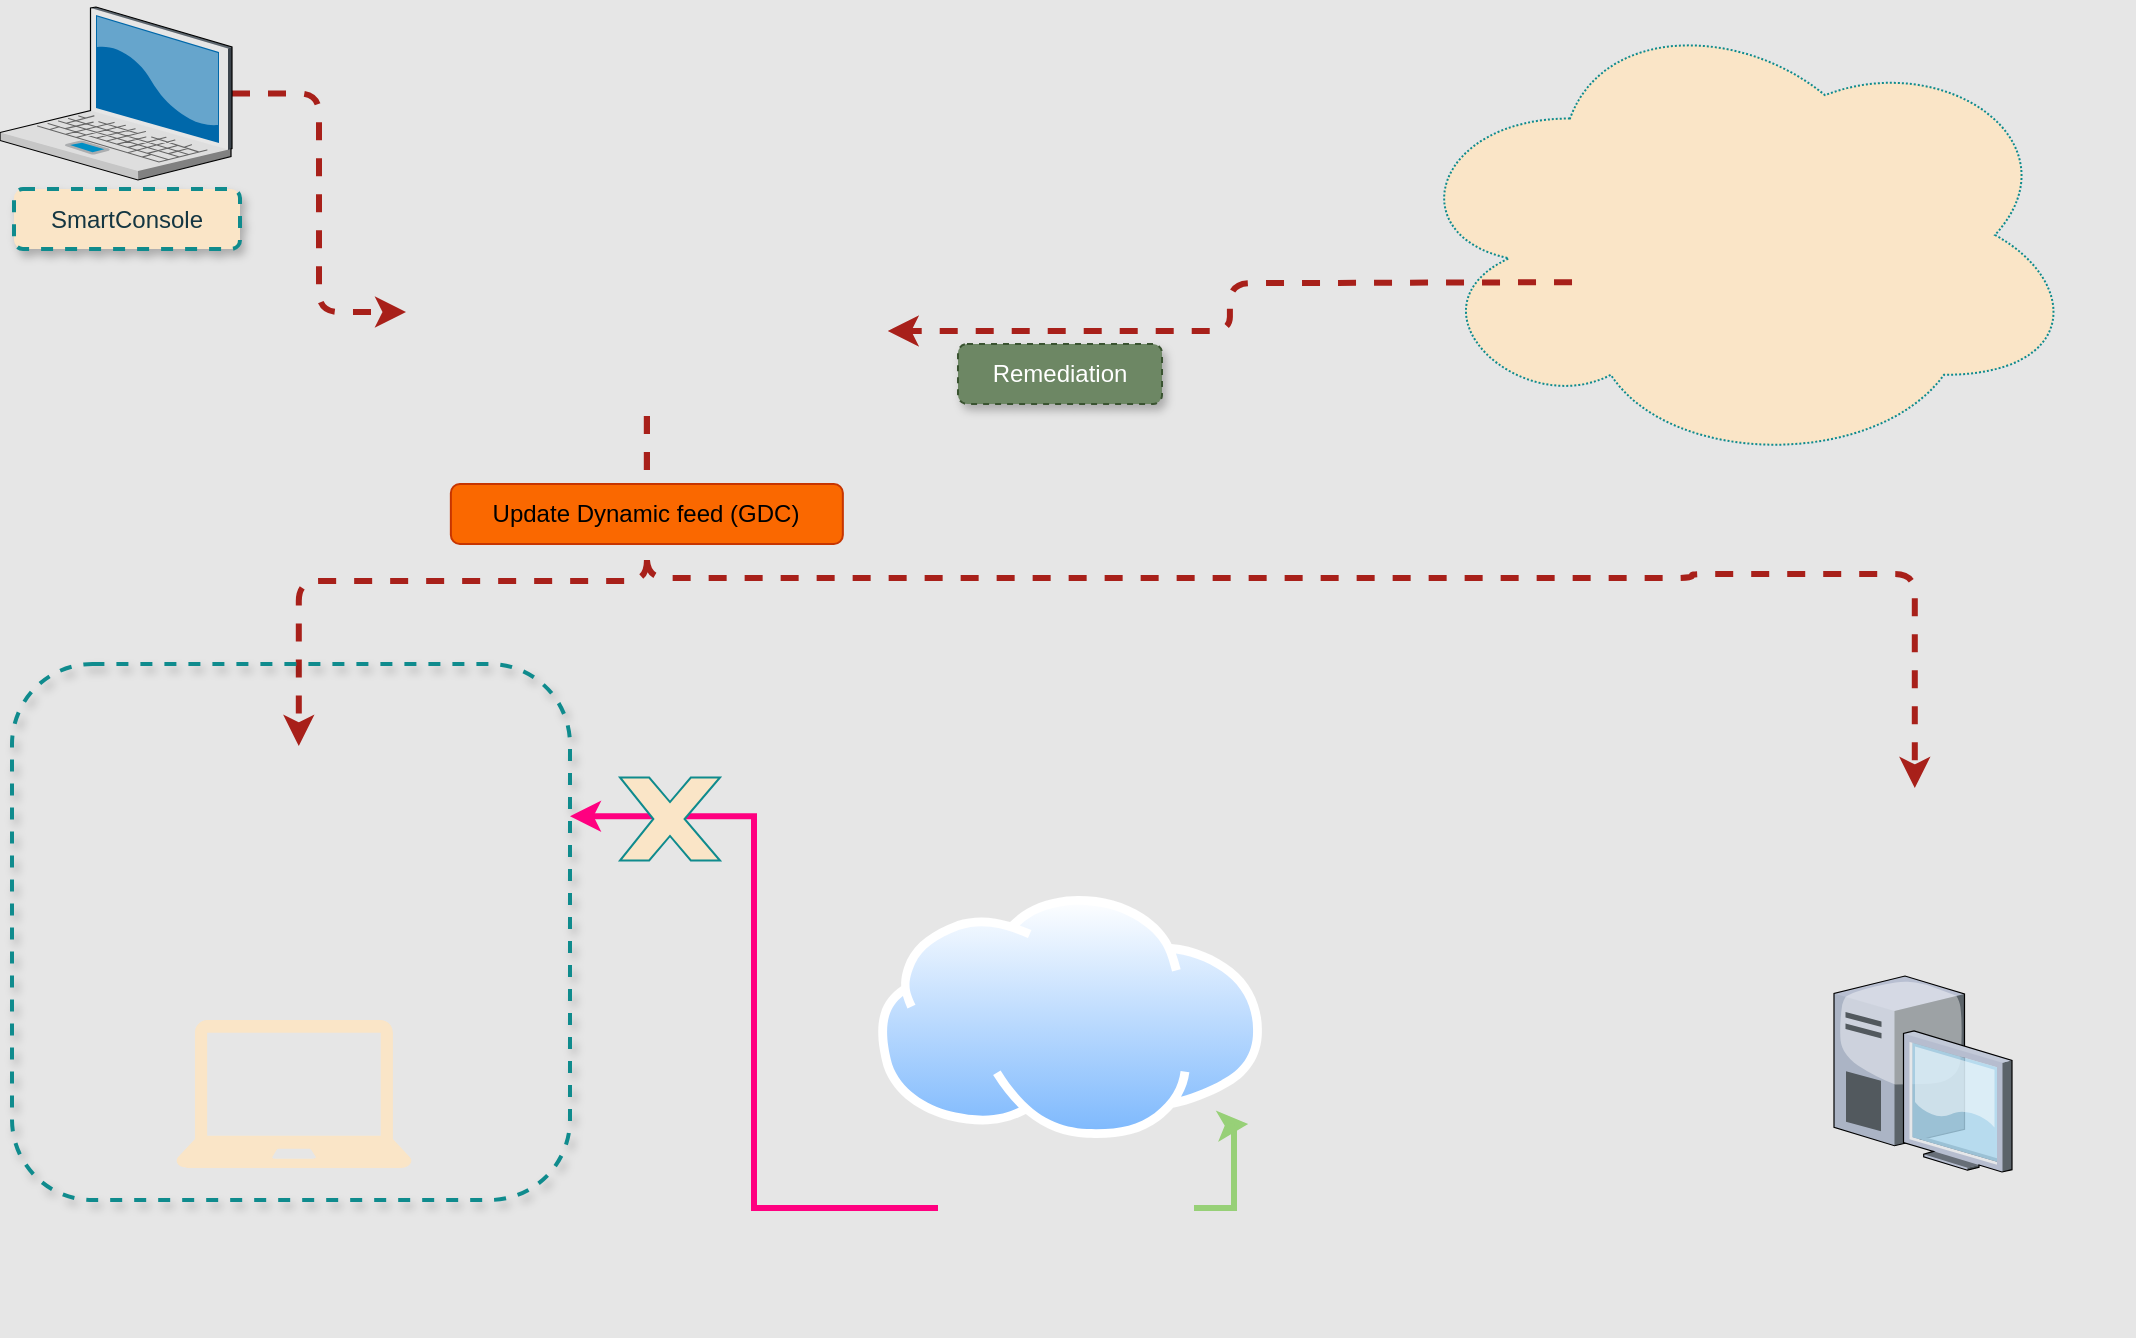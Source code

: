 <mxfile version="25.0.1" pages="2">
  <diagram id="uQYD31yq-4Laes8NNpM_" name="Page-1">
    <mxGraphModel grid="0" page="0" gridSize="10" guides="1" tooltips="1" connect="1" arrows="1" fold="1" pageScale="1" pageWidth="850" pageHeight="1100" background="#E6E6E6" math="0" shadow="0">
      <root>
        <mxCell id="0" />
        <mxCell id="1" parent="0" />
        <mxCell id="0js_dUYbdjgLU5IcfHaZ-28" style="edgeStyle=orthogonalEdgeStyle;rounded=1;orthogonalLoop=1;jettySize=auto;html=1;dashed=1;strokeColor=#A8201A;strokeWidth=3;labelBackgroundColor=none;fontColor=default;" edge="1" parent="1" source="0js_dUYbdjgLU5IcfHaZ-3" target="0js_dUYbdjgLU5IcfHaZ-4">
          <mxGeometry relative="1" as="geometry" />
        </mxCell>
        <mxCell id="0js_dUYbdjgLU5IcfHaZ-29" style="edgeStyle=orthogonalEdgeStyle;rounded=1;orthogonalLoop=1;jettySize=auto;html=1;dashed=1;strokeColor=#A8201A;strokeWidth=3;entryX=0.5;entryY=0;entryDx=0;entryDy=0;labelBackgroundColor=none;fontColor=default;" edge="1" parent="1" source="0js_dUYbdjgLU5IcfHaZ-3" target="0js_dUYbdjgLU5IcfHaZ-9">
          <mxGeometry relative="1" as="geometry">
            <Array as="points">
              <mxPoint x="200" y="359" />
              <mxPoint x="722" y="359" />
              <mxPoint x="722" y="357" />
              <mxPoint x="833" y="357" />
            </Array>
          </mxGeometry>
        </mxCell>
        <mxCell id="0js_dUYbdjgLU5IcfHaZ-3" value="" style="shape=image;verticalLabelPosition=bottom;labelBackgroundColor=none;verticalAlign=top;aspect=fixed;imageAspect=0;image=https://www.checkpoint.com/wp-content/uploads/smart-1-hero-image-1-2-new.png;rounded=1;fillColor=#FAE5C7;strokeColor=#0F8B8D;fontColor=#143642;" vertex="1" parent="1">
          <mxGeometry x="79" y="108" width="240.87" height="170" as="geometry" />
        </mxCell>
        <mxCell id="0js_dUYbdjgLU5IcfHaZ-4" value="" style="shape=image;verticalLabelPosition=bottom;labelBackgroundColor=none;verticalAlign=top;aspect=fixed;imageAspect=0;image=https://tchk.net/wp-content/uploads/2019/04/small-midsize-enterprise-6800-hero-image-1.png;rounded=1;fillColor=#FAE5C7;strokeColor=#0F8B8D;fontColor=#143642;" vertex="1" parent="1">
          <mxGeometry x="-78.28" y="443" width="207.43" height="73" as="geometry" />
        </mxCell>
        <mxCell id="0js_dUYbdjgLU5IcfHaZ-9" value="" style="shape=image;verticalLabelPosition=bottom;labelBackgroundColor=none;verticalAlign=top;aspect=fixed;imageAspect=0;image=https://static.tildacdn.com/tild6561-3766-4234-b366-356363343934/image.png;rounded=1;fillColor=#FAE5C7;strokeColor=#0F8B8D;fontColor=#143642;" vertex="1" parent="1">
          <mxGeometry x="724" y="464" width="218.8" height="77" as="geometry" />
        </mxCell>
        <mxCell id="0js_dUYbdjgLU5IcfHaZ-12" value="" style="ellipse;shape=cloud;whiteSpace=wrap;html=1;dashed=1;dashPattern=1 1;rounded=1;labelBackgroundColor=none;fillColor=#FAE5C7;strokeColor=#0F8B8D;fontColor=#143642;" vertex="1" parent="1">
          <mxGeometry x="576" y="71" width="340" height="233" as="geometry" />
        </mxCell>
        <mxCell id="0js_dUYbdjgLU5IcfHaZ-32" style="edgeStyle=orthogonalEdgeStyle;rounded=1;orthogonalLoop=1;jettySize=auto;html=1;entryX=0;entryY=0.694;entryDx=0;entryDy=0;entryPerimeter=0;dashed=1;strokeColor=#A8201A;strokeWidth=3;labelBackgroundColor=none;fontColor=default;" edge="1" parent="1" source="0js_dUYbdjgLU5IcfHaZ-13" target="0js_dUYbdjgLU5IcfHaZ-3">
          <mxGeometry relative="1" as="geometry" />
        </mxCell>
        <mxCell id="0js_dUYbdjgLU5IcfHaZ-13" value="" style="verticalLabelPosition=bottom;aspect=fixed;html=1;verticalAlign=top;strokeColor=none;align=center;outlineConnect=0;shape=mxgraph.citrix.laptop_2;rounded=1;labelBackgroundColor=none;fillColor=#FAE5C7;fontColor=#143642;" vertex="1" parent="1">
          <mxGeometry x="-124" y="73.5" width="116" height="86.5" as="geometry" />
        </mxCell>
        <mxCell id="0js_dUYbdjgLU5IcfHaZ-14" value="" style="pointerEvents=1;shadow=0;dashed=0;html=1;strokeColor=none;fillColor=#FAE5C7;labelPosition=center;verticalLabelPosition=bottom;verticalAlign=top;outlineConnect=0;align=center;shape=mxgraph.office.devices.laptop;rounded=1;labelBackgroundColor=none;fontColor=#143642;" vertex="1" parent="1">
          <mxGeometry x="-36" y="580" width="118" height="74" as="geometry" />
        </mxCell>
        <mxCell id="0js_dUYbdjgLU5IcfHaZ-16" value="" style="verticalLabelPosition=bottom;aspect=fixed;html=1;verticalAlign=top;strokeColor=none;align=center;outlineConnect=0;shape=mxgraph.citrix.desktop;rounded=1;labelBackgroundColor=none;fillColor=#FAE5C7;fontColor=#143642;" vertex="1" parent="1">
          <mxGeometry x="793" y="558" width="89" height="98" as="geometry" />
        </mxCell>
        <mxCell id="0js_dUYbdjgLU5IcfHaZ-30" value="" style="whiteSpace=wrap;html=1;fillColor=none;fontColor=#143642;strokeColor=#0F8B8D;dashed=1;strokeWidth=2;shadow=1;rounded=1;glass=0;labelBackgroundColor=none;" vertex="1" parent="1">
          <mxGeometry x="-118" y="402" width="279" height="268" as="geometry" />
        </mxCell>
        <mxCell id="0js_dUYbdjgLU5IcfHaZ-26" style="edgeStyle=orthogonalEdgeStyle;rounded=1;orthogonalLoop=1;jettySize=auto;html=1;entryX=1;entryY=0.75;entryDx=0;entryDy=0;strokeWidth=3;dashed=1;strokeColor=#A8201A;labelBackgroundColor=none;fontColor=default;" edge="1" parent="1" target="0js_dUYbdjgLU5IcfHaZ-3">
          <mxGeometry relative="1" as="geometry">
            <mxPoint x="662.01" y="211.091" as="sourcePoint" />
          </mxGeometry>
        </mxCell>
        <mxCell id="0js_dUYbdjgLU5IcfHaZ-27" value="Remediation" style="text;strokeColor=#3A5431;align=center;fillColor=#6d8764;html=1;verticalAlign=middle;whiteSpace=wrap;rounded=1;fontColor=#ffffff;glass=0;shadow=1;dashed=1;labelBackgroundColor=none;" vertex="1" parent="1">
          <mxGeometry x="355" y="242" width="102" height="30" as="geometry" />
        </mxCell>
        <mxCell id="0js_dUYbdjgLU5IcfHaZ-31" style="edgeStyle=orthogonalEdgeStyle;rounded=1;orthogonalLoop=1;jettySize=auto;html=1;exitX=0.5;exitY=1;exitDx=0;exitDy=0;dashed=1;strokeColor=#A8201A;strokeWidth=3;labelBackgroundColor=none;fontColor=default;" edge="1" parent="1" source="0js_dUYbdjgLU5IcfHaZ-30" target="0js_dUYbdjgLU5IcfHaZ-30">
          <mxGeometry relative="1" as="geometry" />
        </mxCell>
        <mxCell id="0js_dUYbdjgLU5IcfHaZ-33" value="Update Dynamic feed (GDC)" style="text;strokeColor=#C73500;align=center;fillColor=#fa6800;html=1;verticalAlign=middle;whiteSpace=wrap;rounded=1;fontColor=#000000;labelBackgroundColor=none;" vertex="1" parent="1">
          <mxGeometry x="101.43" y="312" width="196" height="30" as="geometry" />
        </mxCell>
        <mxCell id="0js_dUYbdjgLU5IcfHaZ-35" value="SmartConsole" style="text;strokeColor=#0F8B8D;align=center;fillColor=#FAE5C7;html=1;verticalAlign=middle;whiteSpace=wrap;rounded=1;shadow=1;glass=0;dashed=1;strokeWidth=2;fontColor=#143642;labelBackgroundColor=none;" vertex="1" parent="1">
          <mxGeometry x="-117" y="164.5" width="113" height="30" as="geometry" />
        </mxCell>
        <mxCell id="0js_dUYbdjgLU5IcfHaZ-37" value="" style="aspect=fixed;perimeter=ellipsePerimeter;html=1;align=center;shadow=0;dashed=0;spacingTop=3;image;image=img/lib/active_directory/internet_cloud.svg;strokeColor=#0F8B8D;fontColor=#143642;fillColor=#FAE5C7;" vertex="1" parent="1">
          <mxGeometry x="315" y="518" width="192.06" height="121" as="geometry" />
        </mxCell>
        <mxCell id="0js_dUYbdjgLU5IcfHaZ-39" style="edgeStyle=orthogonalEdgeStyle;rounded=0;orthogonalLoop=1;jettySize=auto;html=1;entryX=1;entryY=0.284;entryDx=0;entryDy=0;entryPerimeter=0;strokeColor=#FF0080;fontColor=#143642;fillColor=#FAE5C7;strokeWidth=3;" edge="1" parent="1" source="0js_dUYbdjgLU5IcfHaZ-38" target="0js_dUYbdjgLU5IcfHaZ-30">
          <mxGeometry relative="1" as="geometry" />
        </mxCell>
        <mxCell id="0js_dUYbdjgLU5IcfHaZ-41" style="edgeStyle=orthogonalEdgeStyle;rounded=0;orthogonalLoop=1;jettySize=auto;html=1;entryX=0.004;entryY=0.276;entryDx=0;entryDy=0;entryPerimeter=0;strokeColor=#97D077;strokeWidth=3;fontColor=#143642;fillColor=#FAE5C7;" edge="1" parent="1" source="0js_dUYbdjgLU5IcfHaZ-38">
          <mxGeometry relative="1" as="geometry">
            <mxPoint x="500.116" y="631.968" as="targetPoint" />
          </mxGeometry>
        </mxCell>
        <mxCell id="0js_dUYbdjgLU5IcfHaZ-38" value="" style="shape=image;html=1;verticalAlign=top;verticalLabelPosition=bottom;labelBackgroundColor=#ffffff;imageAspect=0;aspect=fixed;image=https://cdn1.iconfinder.com/data/icons/competitive-strategy-and-corporate-training/512/564_Alert_antivirus_attack_computer_virus_cyber_spot_security-128.png;strokeColor=#0F8B8D;fontColor=#143642;fillColor=#FAE5C7;" vertex="1" parent="1">
          <mxGeometry x="345" y="610" width="128" height="128" as="geometry" />
        </mxCell>
        <mxCell id="0js_dUYbdjgLU5IcfHaZ-40" value="" style="verticalLabelPosition=bottom;verticalAlign=top;html=1;shape=mxgraph.basic.x;strokeColor=#0F8B8D;fontColor=#143642;fillColor=#FAE5C7;" vertex="1" parent="1">
          <mxGeometry x="186" y="458.75" width="50" height="41.5" as="geometry" />
        </mxCell>
      </root>
    </mxGraphModel>
  </diagram>
  <diagram name="Copy of Page-1" id="NHZLQZzWV_MSUtWp1JbF">
    <mxGraphModel grid="0" page="0" gridSize="10" guides="1" tooltips="1" connect="1" arrows="1" fold="1" pageScale="1" pageWidth="850" pageHeight="1100" background="#FFE6CC" math="0" shadow="0">
      <root>
        <mxCell id="YkCAvUSZ9yx-FJqL1pJG-0" />
        <mxCell id="YkCAvUSZ9yx-FJqL1pJG-1" parent="YkCAvUSZ9yx-FJqL1pJG-0" />
        <mxCell id="YkCAvUSZ9yx-FJqL1pJG-2" style="edgeStyle=orthogonalEdgeStyle;rounded=1;orthogonalLoop=1;jettySize=auto;html=1;dashed=1;strokeColor=#A8201A;strokeWidth=3;labelBackgroundColor=none;fontColor=default;entryX=0.756;entryY=0.322;entryDx=0;entryDy=0;entryPerimeter=0;" edge="1" parent="YkCAvUSZ9yx-FJqL1pJG-1" source="YkCAvUSZ9yx-FJqL1pJG-4" target="TIlER3Q7yyNOOXKQQlFM-1">
          <mxGeometry relative="1" as="geometry" />
        </mxCell>
        <mxCell id="YkCAvUSZ9yx-FJqL1pJG-4" value="" style="shape=image;verticalLabelPosition=bottom;labelBackgroundColor=none;verticalAlign=top;aspect=fixed;imageAspect=0;image=https://www.checkpoint.com/wp-content/uploads/smart-1-hero-image-1-2-new.png;rounded=1;fillColor=#FAE5C7;strokeColor=#0F8B8D;fontColor=#143642;" vertex="1" parent="YkCAvUSZ9yx-FJqL1pJG-1">
          <mxGeometry x="8" y="-84" width="240.87" height="170" as="geometry" />
        </mxCell>
        <mxCell id="YkCAvUSZ9yx-FJqL1pJG-5" value="" style="shape=image;verticalLabelPosition=bottom;labelBackgroundColor=none;verticalAlign=top;aspect=fixed;imageAspect=0;image=https://tchk.net/wp-content/uploads/2019/04/small-midsize-enterprise-6800-hero-image-1.png;rounded=1;fillColor=#FAE5C7;strokeColor=#0F8B8D;fontColor=#143642;" vertex="1" parent="YkCAvUSZ9yx-FJqL1pJG-1">
          <mxGeometry x="181.57" y="393" width="207.43" height="73" as="geometry" />
        </mxCell>
        <mxCell id="YkCAvUSZ9yx-FJqL1pJG-6" value="" style="shape=image;verticalLabelPosition=bottom;labelBackgroundColor=none;verticalAlign=top;aspect=fixed;imageAspect=0;image=https://static.tildacdn.com/tild6561-3766-4234-b366-356363343934/image.png;rounded=1;fillColor=#FAE5C7;strokeColor=#0F8B8D;fontColor=#143642;" vertex="1" parent="YkCAvUSZ9yx-FJqL1pJG-1">
          <mxGeometry x="516" y="101" width="218.8" height="77" as="geometry" />
        </mxCell>
        <mxCell id="YkCAvUSZ9yx-FJqL1pJG-8" style="edgeStyle=orthogonalEdgeStyle;rounded=1;orthogonalLoop=1;jettySize=auto;html=1;dashed=1;strokeColor=#A8201A;strokeWidth=3;labelBackgroundColor=none;fontColor=default;entryX=0.23;entryY=0.678;entryDx=0;entryDy=0;entryPerimeter=0;" edge="1" parent="YkCAvUSZ9yx-FJqL1pJG-1" source="YkCAvUSZ9yx-FJqL1pJG-9" target="TIlER3Q7yyNOOXKQQlFM-1">
          <mxGeometry relative="1" as="geometry">
            <Array as="points">
              <mxPoint x="199" y="244" />
              <mxPoint x="199" y="160" />
            </Array>
          </mxGeometry>
        </mxCell>
        <mxCell id="YkCAvUSZ9yx-FJqL1pJG-9" value="" style="verticalLabelPosition=bottom;aspect=fixed;html=1;verticalAlign=top;strokeColor=none;align=center;outlineConnect=0;shape=mxgraph.citrix.laptop_2;rounded=1;labelBackgroundColor=none;fillColor=#FAE5C7;fontColor=#143642;" vertex="1" parent="YkCAvUSZ9yx-FJqL1pJG-1">
          <mxGeometry x="-197" y="201" width="116" height="86.5" as="geometry" />
        </mxCell>
        <mxCell id="YkCAvUSZ9yx-FJqL1pJG-13" style="edgeStyle=orthogonalEdgeStyle;rounded=1;orthogonalLoop=1;jettySize=auto;html=1;entryX=0;entryY=0.678;entryDx=0;entryDy=0;strokeWidth=3;dashed=1;strokeColor=#000099;labelBackgroundColor=none;fontColor=default;entryPerimeter=0;exitX=0.765;exitY=0.422;exitDx=0;exitDy=0;exitPerimeter=0;" edge="1" parent="YkCAvUSZ9yx-FJqL1pJG-1" source="xBnKyqa4MQjcB01H2Jk9-5" target="YkCAvUSZ9yx-FJqL1pJG-18">
          <mxGeometry relative="1" as="geometry">
            <mxPoint x="662.01" y="211.091" as="sourcePoint" />
          </mxGeometry>
        </mxCell>
        <mxCell id="YkCAvUSZ9yx-FJqL1pJG-15" style="edgeStyle=orthogonalEdgeStyle;rounded=1;orthogonalLoop=1;jettySize=auto;html=1;exitX=0.5;exitY=1;exitDx=0;exitDy=0;dashed=1;strokeColor=#A8201A;strokeWidth=3;labelBackgroundColor=none;fontColor=default;" edge="1" parent="YkCAvUSZ9yx-FJqL1pJG-1">
          <mxGeometry relative="1" as="geometry">
            <mxPoint x="21.5" y="670" as="sourcePoint" />
            <mxPoint x="21.5" y="670" as="targetPoint" />
          </mxGeometry>
        </mxCell>
        <mxCell id="YkCAvUSZ9yx-FJqL1pJG-17" value="Windows Client" style="text;strokeColor=#0F8B8D;align=center;fillColor=#FAE5C7;html=1;verticalAlign=middle;whiteSpace=wrap;rounded=1;shadow=1;glass=0;dashed=1;strokeWidth=2;fontColor=#143642;labelBackgroundColor=none;gradientColor=none;" vertex="1" parent="YkCAvUSZ9yx-FJqL1pJG-1">
          <mxGeometry x="-191.28" y="297" width="113" height="30" as="geometry" />
        </mxCell>
        <mxCell id="YkCAvUSZ9yx-FJqL1pJG-18" value="" style="aspect=fixed;perimeter=ellipsePerimeter;html=1;align=center;shadow=0;dashed=0;spacingTop=3;image;image=img/lib/active_directory/internet_cloud.svg;strokeColor=#0F8B8D;fontColor=#143642;fillColor=#FAE5C7;" vertex="1" parent="YkCAvUSZ9yx-FJqL1pJG-1">
          <mxGeometry x="1051" y="-194" width="192.06" height="121" as="geometry" />
        </mxCell>
        <mxCell id="TIlER3Q7yyNOOXKQQlFM-0" value="" style="html=1;verticalLabelPosition=bottom;verticalAlign=top;outlineConnect=0;shadow=0;dashed=0;shape=mxgraph.rack.hpe_aruba.switches.j9772a_2530_48g_poeplus_switch;" vertex="1" parent="YkCAvUSZ9yx-FJqL1pJG-1">
          <mxGeometry x="389" y="341" width="142" height="15" as="geometry" />
        </mxCell>
        <mxCell id="TIlER3Q7yyNOOXKQQlFM-1" value="" style="html=1;verticalLabelPosition=bottom;verticalAlign=top;outlineConnect=0;shadow=0;dashed=0;shape=mxgraph.rack.hpe_aruba.switches.j9772a_2530_48g_poeplus_switch;" vertex="1" parent="YkCAvUSZ9yx-FJqL1pJG-1">
          <mxGeometry x="196" y="149.5" width="142" height="15" as="geometry" />
        </mxCell>
        <mxCell id="xBnKyqa4MQjcB01H2Jk9-0" style="edgeStyle=orthogonalEdgeStyle;rounded=1;orthogonalLoop=1;jettySize=auto;html=1;entryX=0.101;entryY=0.831;entryDx=0;entryDy=0;entryPerimeter=0;dashed=1;strokeColor=#A8201A;strokeWidth=3;labelBackgroundColor=none;fontColor=default;exitX=0.878;exitY=0.5;exitDx=0;exitDy=0;exitPerimeter=0;" edge="1" parent="YkCAvUSZ9yx-FJqL1pJG-1" source="TIlER3Q7yyNOOXKQQlFM-1" target="YkCAvUSZ9yx-FJqL1pJG-6">
          <mxGeometry relative="1" as="geometry">
            <mxPoint x="318" y="23" as="sourcePoint" />
            <mxPoint x="666" y="-59" as="targetPoint" />
            <Array as="points">
              <mxPoint x="449" y="157" />
              <mxPoint x="449" y="200" />
              <mxPoint x="538" y="200" />
            </Array>
          </mxGeometry>
        </mxCell>
        <mxCell id="xBnKyqa4MQjcB01H2Jk9-1" style="edgeStyle=orthogonalEdgeStyle;rounded=1;orthogonalLoop=1;jettySize=auto;html=1;entryX=0.42;entryY=0.711;entryDx=0;entryDy=0;entryPerimeter=0;dashed=1;strokeColor=#6c8ebf;strokeWidth=3;labelBackgroundColor=none;fontColor=default;exitX=0.492;exitY=0.652;exitDx=0;exitDy=0;exitPerimeter=0;fillColor=#dae8fc;" edge="1" parent="YkCAvUSZ9yx-FJqL1pJG-1" source="DfqtsoGte6MF7FXc4RF3-7" target="TIlER3Q7yyNOOXKQQlFM-0">
          <mxGeometry relative="1" as="geometry">
            <mxPoint x="266.57" y="413" as="sourcePoint" />
            <mxPoint x="324" y="287.5" as="targetPoint" />
          </mxGeometry>
        </mxCell>
        <mxCell id="DfqtsoGte6MF7FXc4RF3-8" value="" style="edgeStyle=orthogonalEdgeStyle;rounded=0;orthogonalLoop=1;jettySize=auto;html=1;" edge="1" parent="YkCAvUSZ9yx-FJqL1pJG-1" source="xBnKyqa4MQjcB01H2Jk9-2">
          <mxGeometry relative="1" as="geometry">
            <mxPoint x="227.667" y="463" as="targetPoint" />
          </mxGeometry>
        </mxCell>
        <mxCell id="xBnKyqa4MQjcB01H2Jk9-2" value="Windows Server 2022" style="text;strokeColor=#23445d;align=center;fillColor=#bac8d3;html=1;verticalAlign=middle;whiteSpace=wrap;rounded=1;shadow=1;glass=0;dashed=1;strokeWidth=2;labelBackgroundColor=none;" vertex="1" parent="YkCAvUSZ9yx-FJqL1pJG-1">
          <mxGeometry x="160.57" y="471" width="134" height="30" as="geometry" />
        </mxCell>
        <mxCell id="xBnKyqa4MQjcB01H2Jk9-4" style="edgeStyle=orthogonalEdgeStyle;rounded=1;orthogonalLoop=1;jettySize=auto;html=1;dashed=1;strokeColor=#6c8ebf;strokeWidth=3;labelBackgroundColor=none;fontColor=default;exitX=0.589;exitY=0.356;exitDx=0;exitDy=0;exitPerimeter=0;fillColor=#dae8fc;entryX=0.338;entryY=0.779;entryDx=0;entryDy=0;entryPerimeter=0;" edge="1" parent="YkCAvUSZ9yx-FJqL1pJG-1" source="TIlER3Q7yyNOOXKQQlFM-0" target="YkCAvUSZ9yx-FJqL1pJG-6">
          <mxGeometry relative="1" as="geometry">
            <mxPoint x="21" y="460" as="sourcePoint" />
            <mxPoint x="433" y="230" as="targetPoint" />
          </mxGeometry>
        </mxCell>
        <mxCell id="xBnKyqa4MQjcB01H2Jk9-5" value="" style="html=1;verticalLabelPosition=bottom;verticalAlign=top;outlineConnect=0;shadow=0;dashed=0;shape=mxgraph.rack.hpe_aruba.switches.j9772a_2530_48g_poeplus_switch;" vertex="1" parent="YkCAvUSZ9yx-FJqL1pJG-1">
          <mxGeometry x="845" y="43" width="142" height="15" as="geometry" />
        </mxCell>
        <mxCell id="xBnKyqa4MQjcB01H2Jk9-6" style="edgeStyle=orthogonalEdgeStyle;rounded=1;orthogonalLoop=1;jettySize=auto;html=1;entryX=0.737;entryY=0.689;entryDx=0;entryDy=0;strokeWidth=3;dashed=1;strokeColor=#000099;labelBackgroundColor=none;fontColor=default;entryPerimeter=0;exitX=-0.01;exitY=0.582;exitDx=0;exitDy=0;exitPerimeter=0;" edge="1" parent="YkCAvUSZ9yx-FJqL1pJG-1" target="xBnKyqa4MQjcB01H2Jk9-5" source="xBnKyqa4MQjcB01H2Jk9-11">
          <mxGeometry relative="1" as="geometry">
            <mxPoint x="1019" y="446.0" as="sourcePoint" />
            <mxPoint x="863" y="257.75" as="targetPoint" />
          </mxGeometry>
        </mxCell>
        <mxCell id="xBnKyqa4MQjcB01H2Jk9-7" style="edgeStyle=orthogonalEdgeStyle;rounded=1;orthogonalLoop=1;jettySize=auto;html=1;entryX=0.268;entryY=0.933;entryDx=0;entryDy=0;strokeWidth=3;dashed=1;strokeColor=#000099;labelBackgroundColor=none;fontColor=default;entryPerimeter=0;exitX=0.663;exitY=0.675;exitDx=0;exitDy=0;exitPerimeter=0;" edge="1" parent="YkCAvUSZ9yx-FJqL1pJG-1" source="YkCAvUSZ9yx-FJqL1pJG-6" target="xBnKyqa4MQjcB01H2Jk9-5">
          <mxGeometry relative="1" as="geometry">
            <mxPoint x="927" y="148" as="sourcePoint" />
            <mxPoint x="1008" y="-33" as="targetPoint" />
          </mxGeometry>
        </mxCell>
        <mxCell id="xBnKyqa4MQjcB01H2Jk9-8" value="Kali Linux" style="text;strokeColor=#006EAF;align=center;fillColor=#1ba1e2;html=1;verticalAlign=middle;whiteSpace=wrap;rounded=1;shadow=1;glass=0;dashed=1;strokeWidth=2;labelBackgroundColor=none;fontColor=#ffffff;" vertex="1" parent="YkCAvUSZ9yx-FJqL1pJG-1">
          <mxGeometry x="1051" y="345.5" width="134" height="30" as="geometry" />
        </mxCell>
        <mxCell id="xBnKyqa4MQjcB01H2Jk9-10" value="" style="shape=image;verticalLabelPosition=bottom;labelBackgroundColor=default;verticalAlign=top;aspect=fixed;imageAspect=0;image=https://upload.wikimedia.org/wikipedia/commons/thumb/4/4b/Kali_Linux_2.0_wordmark.svg/1200px-Kali_Linux_2.0_wordmark.svg.png;" vertex="1" parent="YkCAvUSZ9yx-FJqL1pJG-1">
          <mxGeometry x="1060.5" y="255.5" width="115" height="67.85" as="geometry" />
        </mxCell>
        <mxCell id="xBnKyqa4MQjcB01H2Jk9-11" value="" style="sketch=0;verticalLabelPosition=bottom;sketch=0;aspect=fixed;html=1;verticalAlign=top;strokeColor=none;fillColor=#000000;align=center;outlineConnect=0;pointerEvents=1;shape=mxgraph.citrix2.desktop;" vertex="1" parent="YkCAvUSZ9yx-FJqL1pJG-1">
          <mxGeometry x="1055.27" y="248.5" width="125.45" height="97" as="geometry" />
        </mxCell>
        <mxCell id="DfqtsoGte6MF7FXc4RF3-1" value="Jump Server" style="text;strokeColor=#9673a6;align=center;fillColor=#e1d5e7;html=1;verticalAlign=middle;whiteSpace=wrap;rounded=1;shadow=1;glass=0;dashed=1;strokeWidth=2;labelBackgroundColor=none;" vertex="1" parent="YkCAvUSZ9yx-FJqL1pJG-1">
          <mxGeometry x="551" y="-80" width="134" height="30" as="geometry" />
        </mxCell>
        <mxCell id="DfqtsoGte6MF7FXc4RF3-7" value="" style="sketch=0;pointerEvents=1;shadow=0;dashed=0;html=1;strokeColor=none;fillColor=#505050;labelPosition=center;verticalLabelPosition=bottom;verticalAlign=top;outlineConnect=0;align=center;shape=mxgraph.office.servers.windows_server;" vertex="1" parent="YkCAvUSZ9yx-FJqL1pJG-1">
          <mxGeometry x="203" y="356" width="101" height="112" as="geometry" />
        </mxCell>
        <mxCell id="DfqtsoGte6MF7FXc4RF3-3" value="" style="shape=image;verticalLabelPosition=bottom;labelBackgroundColor=default;verticalAlign=top;aspect=fixed;imageAspect=0;image=https://winaero.com/blog/wp-content/uploads/2017/04/remote-desktop-rdp-mstsc-icon.png;" vertex="1" parent="YkCAvUSZ9yx-FJqL1pJG-1">
          <mxGeometry x="592.11" y="-159.5" width="62" height="62" as="geometry" />
        </mxCell>
        <mxCell id="DfqtsoGte6MF7FXc4RF3-14" value="" style="sketch=0;pointerEvents=1;shadow=0;dashed=0;html=1;strokeColor=none;fillColor=#505050;labelPosition=center;verticalLabelPosition=bottom;verticalAlign=top;outlineConnect=0;align=center;shape=mxgraph.office.devices.laptop;" vertex="1" parent="YkCAvUSZ9yx-FJqL1pJG-1">
          <mxGeometry x="522" y="-177" width="202.22" height="97" as="geometry" />
        </mxCell>
        <mxCell id="DfqtsoGte6MF7FXc4RF3-15" value="10.1.1.0/24" style="text;strokeColor=#d6b656;align=center;fillColor=#fff2cc;html=1;verticalAlign=middle;whiteSpace=wrap;rounded=1;shadow=1;glass=0;dashed=1;strokeWidth=2;labelBackgroundColor=none;" vertex="1" parent="YkCAvUSZ9yx-FJqL1pJG-1">
          <mxGeometry x="216.0" y="168" width="113" height="30" as="geometry" />
        </mxCell>
        <mxCell id="DfqtsoGte6MF7FXc4RF3-16" value="10.1.2.0/24" style="text;strokeColor=#d6b656;align=center;fillColor=#fff2cc;html=1;verticalAlign=middle;whiteSpace=wrap;rounded=1;shadow=1;glass=0;dashed=1;strokeWidth=2;labelBackgroundColor=none;" vertex="1" parent="YkCAvUSZ9yx-FJqL1pJG-1">
          <mxGeometry x="403.5" y="359" width="113" height="30" as="geometry" />
        </mxCell>
        <mxCell id="DfqtsoGte6MF7FXc4RF3-17" value="203.0.113.0/24" style="text;strokeColor=#d6b656;align=center;fillColor=#fff2cc;html=1;verticalAlign=middle;whiteSpace=wrap;rounded=1;shadow=1;glass=0;dashed=1;strokeWidth=2;labelBackgroundColor=none;" vertex="1" parent="YkCAvUSZ9yx-FJqL1pJG-1">
          <mxGeometry x="854" y="8" width="113" height="30" as="geometry" />
        </mxCell>
      </root>
    </mxGraphModel>
  </diagram>
</mxfile>
